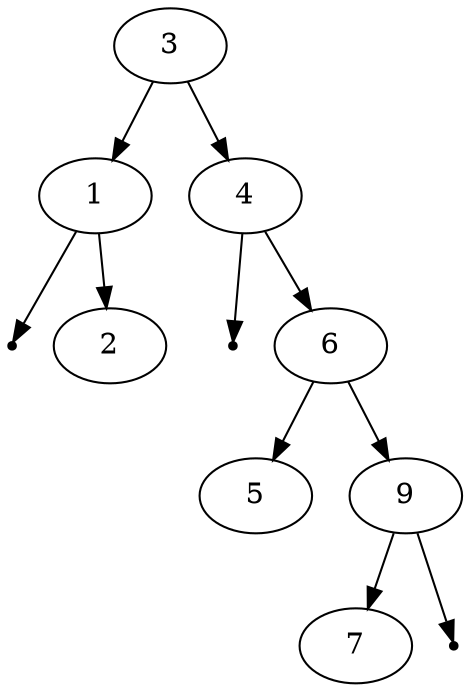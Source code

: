 digraph G {
    graph [ordering="out"];
    3 -> 1;
    3 -> 4;

    null0 [shape=point]
    4 -> null0, 6;

    null1 [shape=point]
    1 -> null1, 2;

    6 -> 5, 9;

    null2 [shape=point]
    9 -> 7, null2;
}
